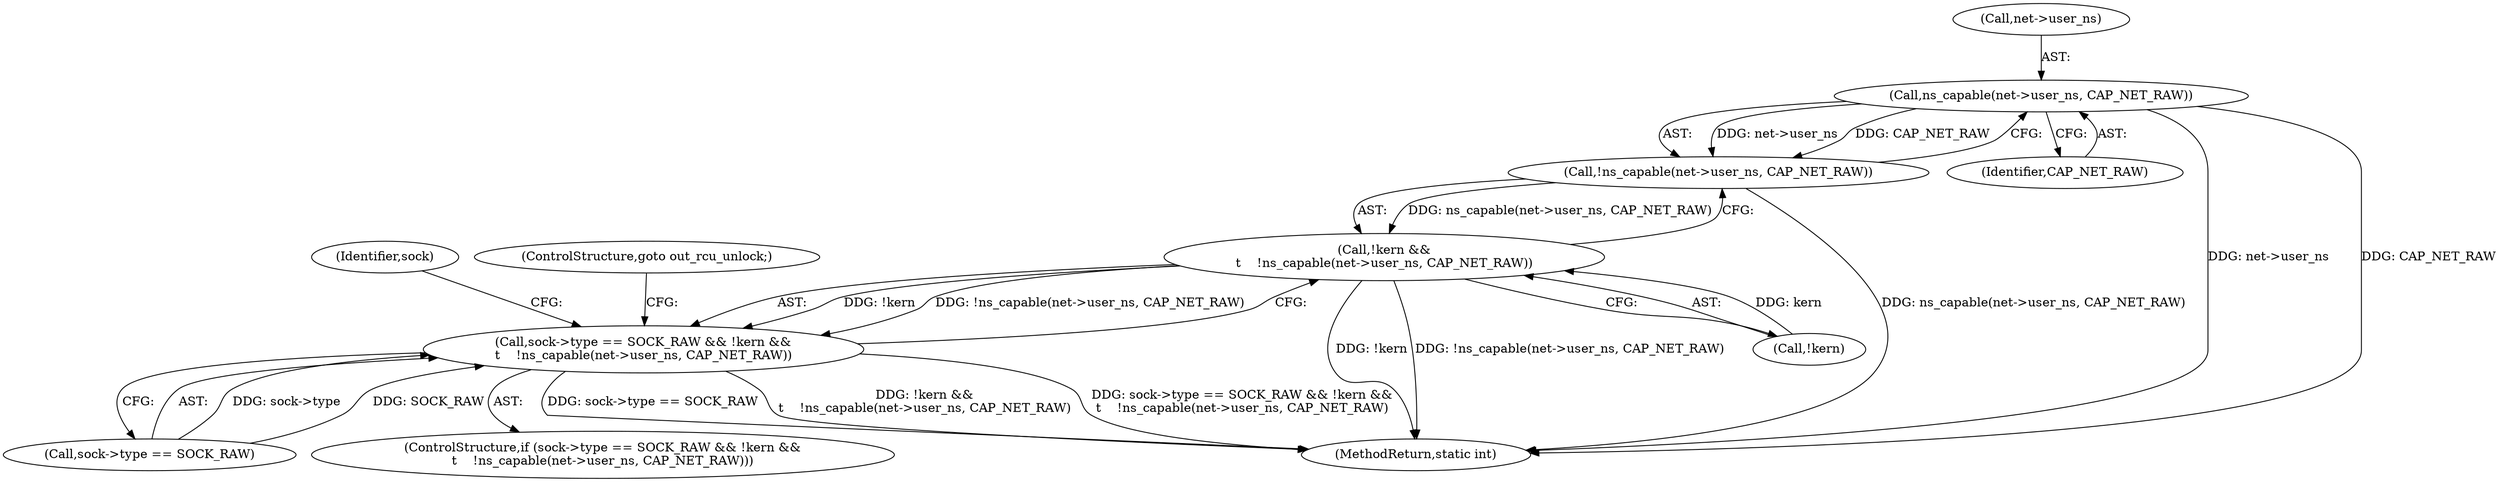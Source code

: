 digraph "0_linux_79462ad02e861803b3840cc782248c7359451cd9_1@pointer" {
"1000230" [label="(Call,ns_capable(net->user_ns, CAP_NET_RAW))"];
"1000229" [label="(Call,!ns_capable(net->user_ns, CAP_NET_RAW))"];
"1000226" [label="(Call,!kern &&\n\t    !ns_capable(net->user_ns, CAP_NET_RAW))"];
"1000220" [label="(Call,sock->type == SOCK_RAW && !kern &&\n\t    !ns_capable(net->user_ns, CAP_NET_RAW))"];
"1000226" [label="(Call,!kern &&\n\t    !ns_capable(net->user_ns, CAP_NET_RAW))"];
"1000234" [label="(Identifier,CAP_NET_RAW)"];
"1000444" [label="(MethodReturn,static int)"];
"1000221" [label="(Call,sock->type == SOCK_RAW)"];
"1000227" [label="(Call,!kern)"];
"1000220" [label="(Call,sock->type == SOCK_RAW && !kern &&\n\t    !ns_capable(net->user_ns, CAP_NET_RAW))"];
"1000238" [label="(Identifier,sock)"];
"1000231" [label="(Call,net->user_ns)"];
"1000219" [label="(ControlStructure,if (sock->type == SOCK_RAW && !kern &&\n\t    !ns_capable(net->user_ns, CAP_NET_RAW)))"];
"1000230" [label="(Call,ns_capable(net->user_ns, CAP_NET_RAW))"];
"1000235" [label="(ControlStructure,goto out_rcu_unlock;)"];
"1000229" [label="(Call,!ns_capable(net->user_ns, CAP_NET_RAW))"];
"1000230" -> "1000229"  [label="AST: "];
"1000230" -> "1000234"  [label="CFG: "];
"1000231" -> "1000230"  [label="AST: "];
"1000234" -> "1000230"  [label="AST: "];
"1000229" -> "1000230"  [label="CFG: "];
"1000230" -> "1000444"  [label="DDG: net->user_ns"];
"1000230" -> "1000444"  [label="DDG: CAP_NET_RAW"];
"1000230" -> "1000229"  [label="DDG: net->user_ns"];
"1000230" -> "1000229"  [label="DDG: CAP_NET_RAW"];
"1000229" -> "1000226"  [label="AST: "];
"1000226" -> "1000229"  [label="CFG: "];
"1000229" -> "1000444"  [label="DDG: ns_capable(net->user_ns, CAP_NET_RAW)"];
"1000229" -> "1000226"  [label="DDG: ns_capable(net->user_ns, CAP_NET_RAW)"];
"1000226" -> "1000220"  [label="AST: "];
"1000226" -> "1000227"  [label="CFG: "];
"1000227" -> "1000226"  [label="AST: "];
"1000220" -> "1000226"  [label="CFG: "];
"1000226" -> "1000444"  [label="DDG: !kern"];
"1000226" -> "1000444"  [label="DDG: !ns_capable(net->user_ns, CAP_NET_RAW)"];
"1000226" -> "1000220"  [label="DDG: !kern"];
"1000226" -> "1000220"  [label="DDG: !ns_capable(net->user_ns, CAP_NET_RAW)"];
"1000227" -> "1000226"  [label="DDG: kern"];
"1000220" -> "1000219"  [label="AST: "];
"1000220" -> "1000221"  [label="CFG: "];
"1000221" -> "1000220"  [label="AST: "];
"1000235" -> "1000220"  [label="CFG: "];
"1000238" -> "1000220"  [label="CFG: "];
"1000220" -> "1000444"  [label="DDG: sock->type == SOCK_RAW"];
"1000220" -> "1000444"  [label="DDG: !kern &&\n\t    !ns_capable(net->user_ns, CAP_NET_RAW)"];
"1000220" -> "1000444"  [label="DDG: sock->type == SOCK_RAW && !kern &&\n\t    !ns_capable(net->user_ns, CAP_NET_RAW)"];
"1000221" -> "1000220"  [label="DDG: sock->type"];
"1000221" -> "1000220"  [label="DDG: SOCK_RAW"];
}
